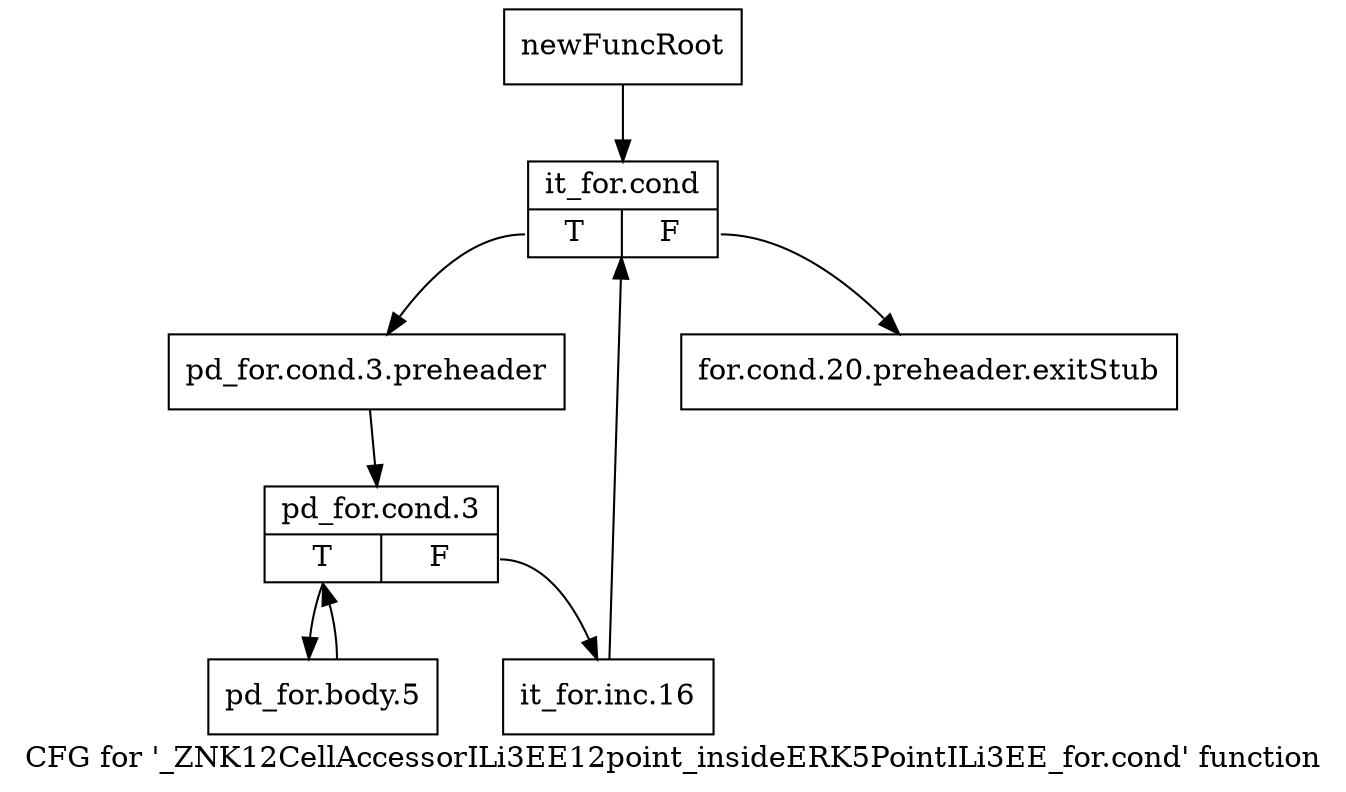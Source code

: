 digraph "CFG for '_ZNK12CellAccessorILi3EE12point_insideERK5PointILi3EE_for.cond' function" {
	label="CFG for '_ZNK12CellAccessorILi3EE12point_insideERK5PointILi3EE_for.cond' function";

	Node0x9867c50 [shape=record,label="{newFuncRoot}"];
	Node0x9867c50 -> Node0x98df7b0;
	Node0x98df760 [shape=record,label="{for.cond.20.preheader.exitStub}"];
	Node0x98df7b0 [shape=record,label="{it_for.cond|{<s0>T|<s1>F}}"];
	Node0x98df7b0:s0 -> Node0x98df800;
	Node0x98df7b0:s1 -> Node0x98df760;
	Node0x98df800 [shape=record,label="{pd_for.cond.3.preheader}"];
	Node0x98df800 -> Node0x98df850;
	Node0x98df850 [shape=record,label="{pd_for.cond.3|{<s0>T|<s1>F}}"];
	Node0x98df850:s0 -> Node0x98df8f0;
	Node0x98df850:s1 -> Node0x98df8a0;
	Node0x98df8a0 [shape=record,label="{it_for.inc.16}"];
	Node0x98df8a0 -> Node0x98df7b0;
	Node0x98df8f0 [shape=record,label="{pd_for.body.5}"];
	Node0x98df8f0 -> Node0x98df850;
}
